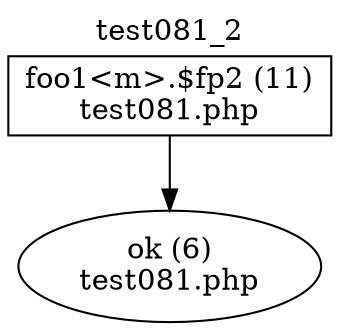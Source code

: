 digraph cfg {
  label="test081_2";
  labelloc=t;
  n1 [shape=box, label="foo1<m>.$fp2 (11)\ntest081.php"];
  n2 [shape=ellipse, label="ok (6)\ntest081.php"];
  n1 -> n2;
}
